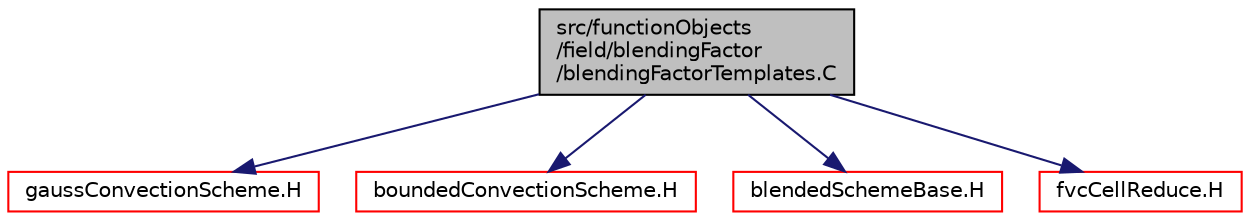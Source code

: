 digraph "src/functionObjects/field/blendingFactor/blendingFactorTemplates.C"
{
  bgcolor="transparent";
  edge [fontname="Helvetica",fontsize="10",labelfontname="Helvetica",labelfontsize="10"];
  node [fontname="Helvetica",fontsize="10",shape=record];
  Node1 [label="src/functionObjects\l/field/blendingFactor\l/blendingFactorTemplates.C",height=0.2,width=0.4,color="black", fillcolor="grey75", style="filled" fontcolor="black"];
  Node1 -> Node2 [color="midnightblue",fontsize="10",style="solid",fontname="Helvetica"];
  Node2 [label="gaussConvectionScheme.H",height=0.2,width=0.4,color="red",URL="$gaussConvectionScheme_8H.html"];
  Node1 -> Node3 [color="midnightblue",fontsize="10",style="solid",fontname="Helvetica"];
  Node3 [label="boundedConvectionScheme.H",height=0.2,width=0.4,color="red",URL="$boundedConvectionScheme_8H.html"];
  Node1 -> Node4 [color="midnightblue",fontsize="10",style="solid",fontname="Helvetica"];
  Node4 [label="blendedSchemeBase.H",height=0.2,width=0.4,color="red",URL="$blendedSchemeBase_8H.html"];
  Node1 -> Node5 [color="midnightblue",fontsize="10",style="solid",fontname="Helvetica"];
  Node5 [label="fvcCellReduce.H",height=0.2,width=0.4,color="red",URL="$fvcCellReduce_8H.html",tooltip="Construct a volume field from a surface field using a combine operator. "];
}

